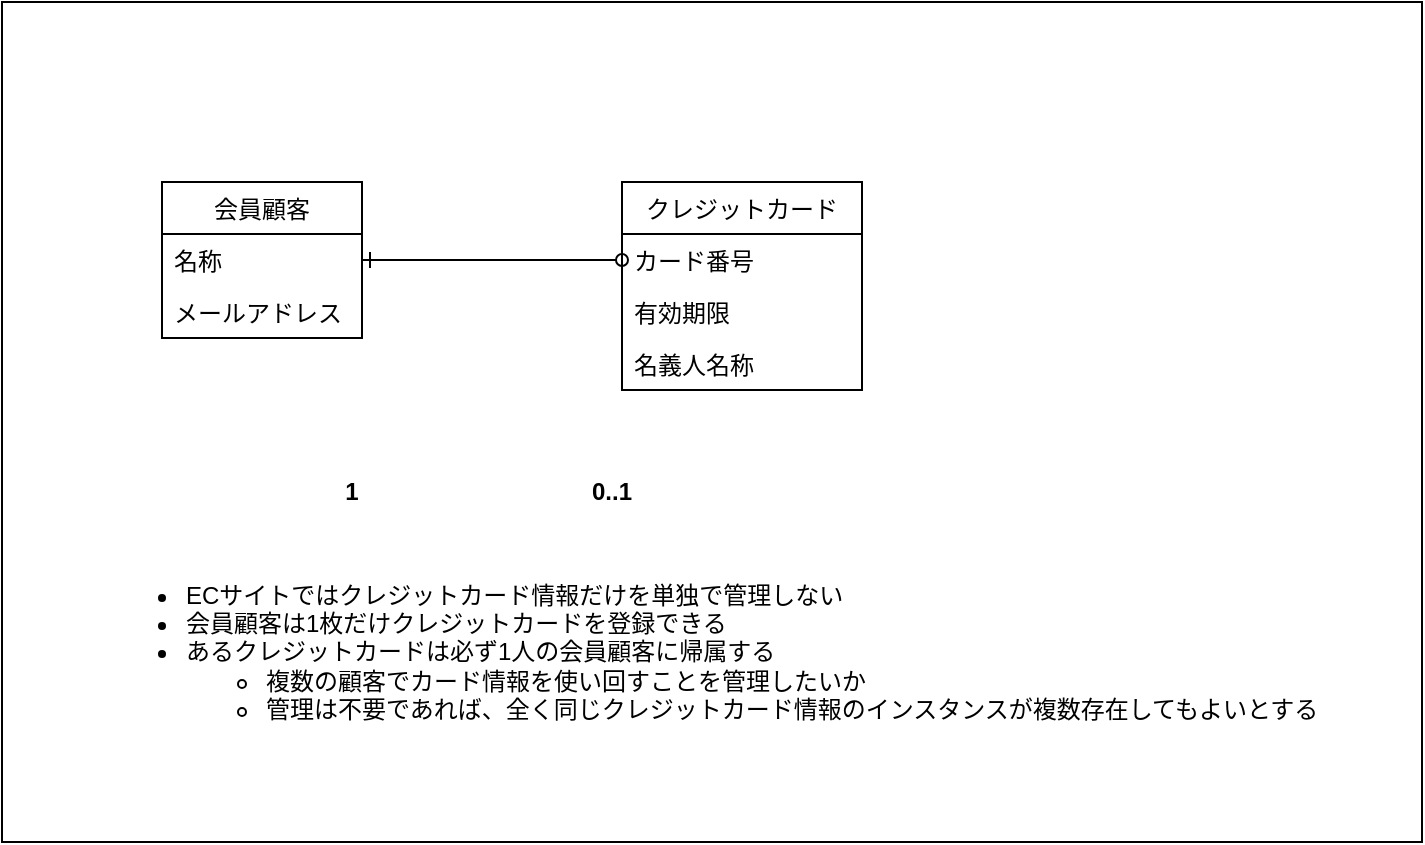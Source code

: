 <mxfile>
    <diagram id="vQG2rVUmP_15jDssrkWm" name="Page-1">
        <mxGraphModel dx="788" dy="631" grid="1" gridSize="10" guides="1" tooltips="1" connect="1" arrows="1" fold="1" page="1" pageScale="1" pageWidth="850" pageHeight="1100" math="0" shadow="0">
            <root>
                <mxCell id="0"/>
                <mxCell id="1" parent="0"/>
                <mxCell id="34" value="" style="rounded=0;whiteSpace=wrap;html=1;" parent="1" vertex="1">
                    <mxGeometry x="80" y="30" width="710" height="420" as="geometry"/>
                </mxCell>
                <mxCell id="26" style="edgeStyle=none;html=1;entryX=0;entryY=0.5;entryDx=0;entryDy=0;startArrow=ERone;startFill=0;endArrow=oval;endFill=0;" parent="1" source="19" target="24" edge="1">
                    <mxGeometry relative="1" as="geometry"/>
                </mxCell>
                <mxCell id="19" value="会員顧客" style="swimlane;fontStyle=0;childLayout=stackLayout;horizontal=1;startSize=26;fillColor=none;horizontalStack=0;resizeParent=1;resizeParentMax=0;resizeLast=0;collapsible=0;marginBottom=0;" parent="1" vertex="1">
                    <mxGeometry x="160" y="120" width="100" height="78" as="geometry">
                        <mxRectangle x="160" y="130" width="80" height="26" as="alternateBounds"/>
                    </mxGeometry>
                </mxCell>
                <mxCell id="20" value="名称" style="text;strokeColor=none;fillColor=none;align=left;verticalAlign=top;spacingLeft=4;spacingRight=4;overflow=hidden;rotatable=0;points=[[0,0.5],[1,0.5]];portConstraint=eastwest;" parent="19" vertex="1">
                    <mxGeometry y="26" width="100" height="26" as="geometry"/>
                </mxCell>
                <mxCell id="21" value="メールアドレス" style="text;strokeColor=none;fillColor=none;align=left;verticalAlign=top;spacingLeft=4;spacingRight=4;overflow=hidden;rotatable=0;points=[[0,0.5],[1,0.5]];portConstraint=eastwest;" parent="19" vertex="1">
                    <mxGeometry y="52" width="100" height="26" as="geometry"/>
                </mxCell>
                <mxCell id="23" value="クレジットカード" style="swimlane;fontStyle=0;childLayout=stackLayout;horizontal=1;startSize=26;fillColor=none;horizontalStack=0;resizeParent=1;resizeParentMax=0;resizeLast=0;collapsible=0;marginBottom=0;swimlaneLine=1;strokeColor=default;connectable=1;allowArrows=1;" parent="1" vertex="1">
                    <mxGeometry x="390" y="120" width="120" height="104" as="geometry">
                        <mxRectangle x="390" y="120" width="80" height="26" as="alternateBounds"/>
                    </mxGeometry>
                </mxCell>
                <mxCell id="24" value="カード番号" style="text;strokeColor=none;fillColor=none;align=left;verticalAlign=top;spacingLeft=4;spacingRight=4;overflow=hidden;rotatable=0;points=[[0,0.5],[1,0.5]];portConstraint=eastwest;" parent="23" vertex="1">
                    <mxGeometry y="26" width="120" height="26" as="geometry"/>
                </mxCell>
                <mxCell id="25" value="有効期限" style="text;strokeColor=none;fillColor=none;align=left;verticalAlign=top;spacingLeft=4;spacingRight=4;overflow=hidden;rotatable=0;points=[[0,0.5],[1,0.5]];portConstraint=eastwest;" parent="23" vertex="1">
                    <mxGeometry y="52" width="120" height="26" as="geometry"/>
                </mxCell>
                <mxCell id="35" value="名義人名称" style="text;strokeColor=none;fillColor=none;align=left;verticalAlign=top;spacingLeft=4;spacingRight=4;overflow=hidden;rotatable=0;points=[[0,0.5],[1,0.5]];portConstraint=eastwest;" vertex="1" parent="23">
                    <mxGeometry y="78" width="120" height="26" as="geometry"/>
                </mxCell>
                <mxCell id="27" value="&lt;b&gt;1&lt;/b&gt;" style="text;html=1;strokeColor=none;fillColor=none;align=center;verticalAlign=middle;whiteSpace=wrap;rounded=0;" parent="1" vertex="1">
                    <mxGeometry x="240" y="260" width="30" height="30" as="geometry"/>
                </mxCell>
                <mxCell id="28" value="&lt;b&gt;0..1&lt;/b&gt;" style="text;html=1;strokeColor=none;fillColor=none;align=center;verticalAlign=middle;whiteSpace=wrap;rounded=0;" parent="1" vertex="1">
                    <mxGeometry x="370" y="260" width="30" height="30" as="geometry"/>
                </mxCell>
                <mxCell id="36" value="&lt;ul&gt;&lt;li&gt;ECサイトではクレジットカード情報だけを単独で管理しない&lt;/li&gt;&lt;li&gt;会員顧客は1枚だけクレジットカードを登録できる&lt;/li&gt;&lt;li&gt;&lt;span&gt;あるクレジットカードは必ず1人の会員顧客に帰属する&lt;/span&gt;&lt;br&gt;&lt;/li&gt;&lt;ul&gt;&lt;li&gt;&lt;span&gt;複数の顧客でカード情報を使い回すことを管理したいか&lt;/span&gt;&lt;/li&gt;&lt;li&gt;&lt;span&gt;管理は不要であれば、全く同じクレジットカード情報のインスタンスが複数存在してもよいとする&lt;/span&gt;&lt;/li&gt;&lt;/ul&gt;&lt;/ul&gt;" style="text;html=1;strokeColor=none;fillColor=none;align=left;verticalAlign=middle;whiteSpace=wrap;rounded=0;" vertex="1" parent="1">
                    <mxGeometry x="130" y="320" width="640" height="70" as="geometry"/>
                </mxCell>
            </root>
        </mxGraphModel>
    </diagram>
</mxfile>